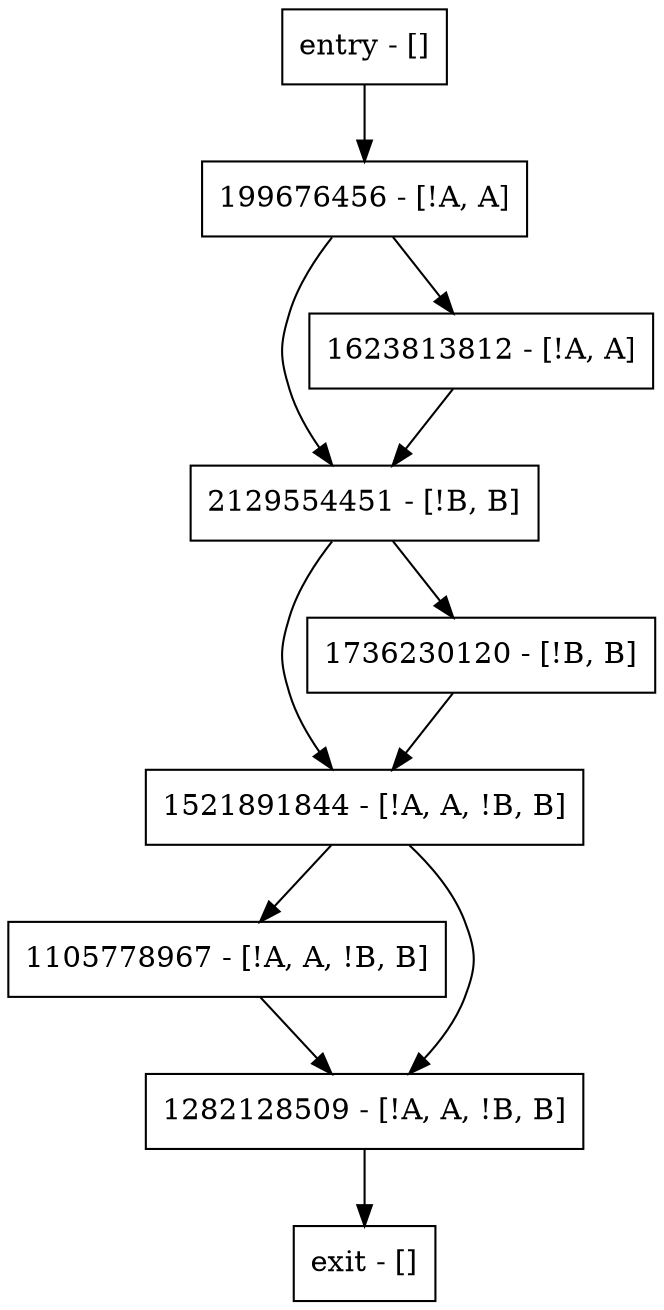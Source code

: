 digraph main {
node [shape=record];
entry [label="entry - []"];
exit [label="exit - []"];
2129554451 [label="2129554451 - [!B, B]"];
1105778967 [label="1105778967 - [!A, A, !B, B]"];
199676456 [label="199676456 - [!A, A]"];
1521891844 [label="1521891844 - [!A, A, !B, B]"];
1623813812 [label="1623813812 - [!A, A]"];
1282128509 [label="1282128509 - [!A, A, !B, B]"];
1736230120 [label="1736230120 - [!B, B]"];
entry;
exit;
entry -> 199676456;
2129554451 -> 1521891844;
2129554451 -> 1736230120;
1105778967 -> 1282128509;
199676456 -> 2129554451;
199676456 -> 1623813812;
1521891844 -> 1105778967;
1521891844 -> 1282128509;
1623813812 -> 2129554451;
1282128509 -> exit;
1736230120 -> 1521891844;
}
